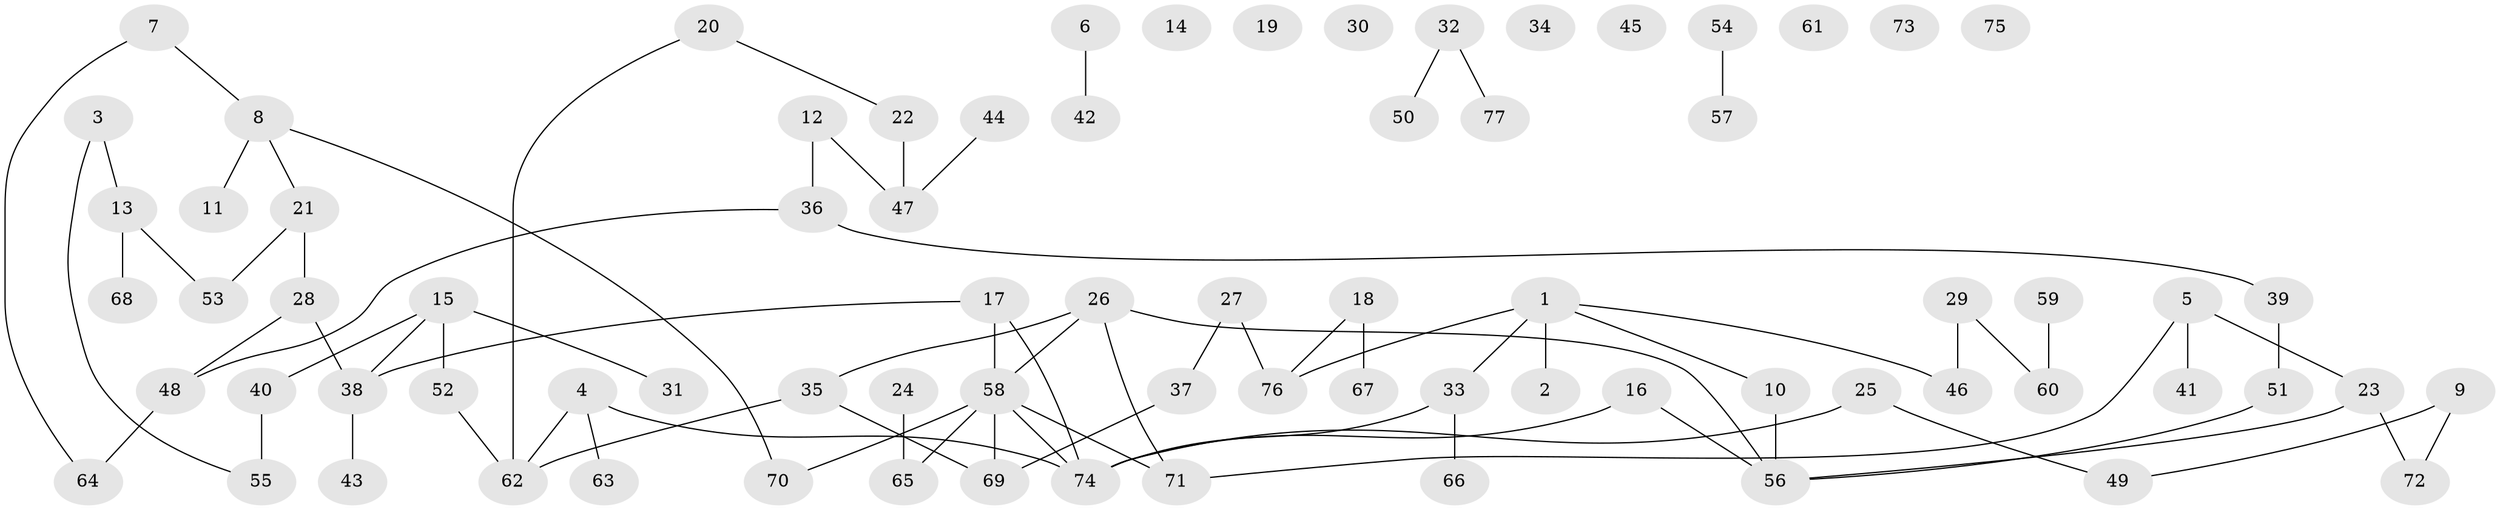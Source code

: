 // Generated by graph-tools (version 1.1) at 2025/12/03/09/25 04:12:52]
// undirected, 77 vertices, 80 edges
graph export_dot {
graph [start="1"]
  node [color=gray90,style=filled];
  1;
  2;
  3;
  4;
  5;
  6;
  7;
  8;
  9;
  10;
  11;
  12;
  13;
  14;
  15;
  16;
  17;
  18;
  19;
  20;
  21;
  22;
  23;
  24;
  25;
  26;
  27;
  28;
  29;
  30;
  31;
  32;
  33;
  34;
  35;
  36;
  37;
  38;
  39;
  40;
  41;
  42;
  43;
  44;
  45;
  46;
  47;
  48;
  49;
  50;
  51;
  52;
  53;
  54;
  55;
  56;
  57;
  58;
  59;
  60;
  61;
  62;
  63;
  64;
  65;
  66;
  67;
  68;
  69;
  70;
  71;
  72;
  73;
  74;
  75;
  76;
  77;
  1 -- 2;
  1 -- 10;
  1 -- 33;
  1 -- 46;
  1 -- 76;
  3 -- 13;
  3 -- 55;
  4 -- 62;
  4 -- 63;
  4 -- 74;
  5 -- 23;
  5 -- 41;
  5 -- 71;
  6 -- 42;
  7 -- 8;
  7 -- 64;
  8 -- 11;
  8 -- 21;
  8 -- 70;
  9 -- 49;
  9 -- 72;
  10 -- 56;
  12 -- 36;
  12 -- 47;
  13 -- 53;
  13 -- 68;
  15 -- 31;
  15 -- 38;
  15 -- 40;
  15 -- 52;
  16 -- 56;
  16 -- 74;
  17 -- 38;
  17 -- 58;
  17 -- 74;
  18 -- 67;
  18 -- 76;
  20 -- 22;
  20 -- 62;
  21 -- 28;
  21 -- 53;
  22 -- 47;
  23 -- 56;
  23 -- 72;
  24 -- 65;
  25 -- 49;
  25 -- 74;
  26 -- 35;
  26 -- 56;
  26 -- 58;
  26 -- 71;
  27 -- 37;
  27 -- 76;
  28 -- 38;
  28 -- 48;
  29 -- 46;
  29 -- 60;
  32 -- 50;
  32 -- 77;
  33 -- 66;
  33 -- 74;
  35 -- 62;
  35 -- 69;
  36 -- 39;
  36 -- 48;
  37 -- 69;
  38 -- 43;
  39 -- 51;
  40 -- 55;
  44 -- 47;
  48 -- 64;
  51 -- 56;
  52 -- 62;
  54 -- 57;
  58 -- 65;
  58 -- 69;
  58 -- 70;
  58 -- 71;
  58 -- 74;
  59 -- 60;
}
